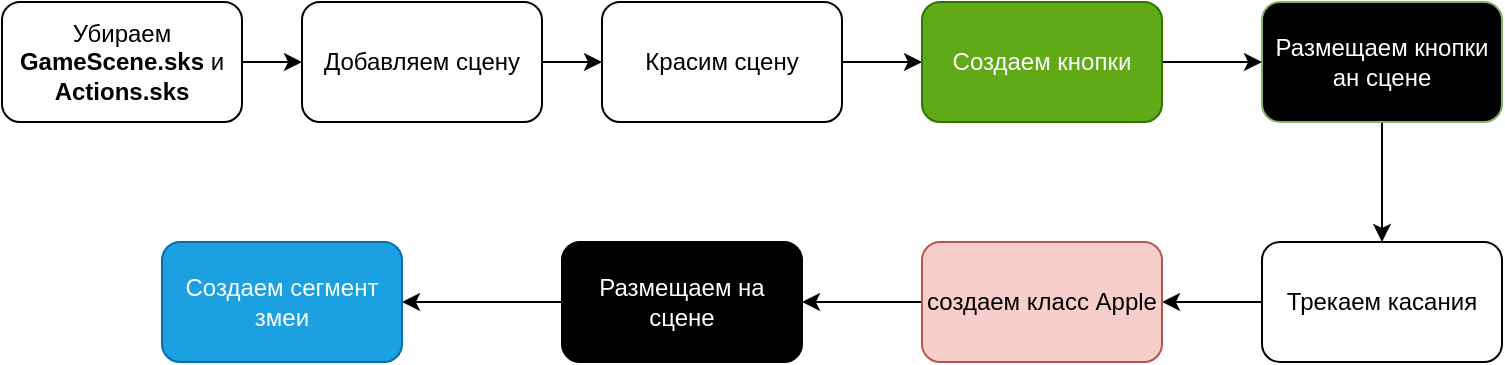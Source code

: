 <mxfile version="13.5.9" type="github">
  <diagram id="rtUFhnHfVkmdgCKiVbLg" name="Page-1">
    <mxGraphModel dx="980" dy="667" grid="1" gridSize="10" guides="1" tooltips="1" connect="1" arrows="1" fold="1" page="1" pageScale="1" pageWidth="827" pageHeight="1169" math="0" shadow="0">
      <root>
        <mxCell id="0" />
        <mxCell id="1" parent="0" />
        <mxCell id="FlKFB4eoCFlWuuvvBIy5-4" value="" style="edgeStyle=orthogonalEdgeStyle;rounded=0;orthogonalLoop=1;jettySize=auto;html=1;" edge="1" parent="1" source="FlKFB4eoCFlWuuvvBIy5-1" target="FlKFB4eoCFlWuuvvBIy5-3">
          <mxGeometry relative="1" as="geometry" />
        </mxCell>
        <mxCell id="FlKFB4eoCFlWuuvvBIy5-1" value="Убираем &lt;span style=&quot;font-weight: 600&quot;&gt;GameScene.sks&lt;/span&gt; и &lt;span style=&quot;font-weight: 600&quot;&gt;Actions.sks&lt;/span&gt;" style="rounded=1;whiteSpace=wrap;html=1;" vertex="1" parent="1">
          <mxGeometry x="40" y="40" width="120" height="60" as="geometry" />
        </mxCell>
        <mxCell id="FlKFB4eoCFlWuuvvBIy5-6" value="" style="edgeStyle=orthogonalEdgeStyle;rounded=0;orthogonalLoop=1;jettySize=auto;html=1;" edge="1" parent="1" source="FlKFB4eoCFlWuuvvBIy5-3" target="FlKFB4eoCFlWuuvvBIy5-5">
          <mxGeometry relative="1" as="geometry" />
        </mxCell>
        <mxCell id="FlKFB4eoCFlWuuvvBIy5-3" value="Добавляем сцену" style="whiteSpace=wrap;html=1;rounded=1;" vertex="1" parent="1">
          <mxGeometry x="190" y="40" width="120" height="60" as="geometry" />
        </mxCell>
        <mxCell id="FlKFB4eoCFlWuuvvBIy5-16" value="" style="edgeStyle=orthogonalEdgeStyle;rounded=0;orthogonalLoop=1;jettySize=auto;html=1;fontColor=#FFFFFF;" edge="1" parent="1" source="FlKFB4eoCFlWuuvvBIy5-5" target="FlKFB4eoCFlWuuvvBIy5-15">
          <mxGeometry relative="1" as="geometry" />
        </mxCell>
        <mxCell id="FlKFB4eoCFlWuuvvBIy5-5" value="Красим сцену" style="whiteSpace=wrap;html=1;rounded=1;" vertex="1" parent="1">
          <mxGeometry x="340" y="40" width="120" height="60" as="geometry" />
        </mxCell>
        <mxCell id="FlKFB4eoCFlWuuvvBIy5-10" value="" style="edgeStyle=orthogonalEdgeStyle;rounded=0;orthogonalLoop=1;jettySize=auto;html=1;" edge="1" parent="1" source="FlKFB4eoCFlWuuvvBIy5-7" target="FlKFB4eoCFlWuuvvBIy5-9">
          <mxGeometry relative="1" as="geometry" />
        </mxCell>
        <mxCell id="FlKFB4eoCFlWuuvvBIy5-7" value="Размещаем кнопки ан сцене" style="whiteSpace=wrap;html=1;rounded=1;strokeColor=#82b366;fontColor=#FFFFFF;fillColor=#000000;" vertex="1" parent="1">
          <mxGeometry x="670" y="40" width="120" height="60" as="geometry" />
        </mxCell>
        <mxCell id="FlKFB4eoCFlWuuvvBIy5-12" value="" style="edgeStyle=orthogonalEdgeStyle;rounded=0;orthogonalLoop=1;jettySize=auto;html=1;" edge="1" parent="1" source="FlKFB4eoCFlWuuvvBIy5-9" target="FlKFB4eoCFlWuuvvBIy5-11">
          <mxGeometry relative="1" as="geometry" />
        </mxCell>
        <mxCell id="FlKFB4eoCFlWuuvvBIy5-9" value="Трекаем касания" style="whiteSpace=wrap;html=1;rounded=1;" vertex="1" parent="1">
          <mxGeometry x="670" y="160" width="120" height="60" as="geometry" />
        </mxCell>
        <mxCell id="FlKFB4eoCFlWuuvvBIy5-14" value="" style="edgeStyle=orthogonalEdgeStyle;rounded=0;orthogonalLoop=1;jettySize=auto;html=1;" edge="1" parent="1" source="FlKFB4eoCFlWuuvvBIy5-11" target="FlKFB4eoCFlWuuvvBIy5-13">
          <mxGeometry relative="1" as="geometry" />
        </mxCell>
        <mxCell id="FlKFB4eoCFlWuuvvBIy5-11" value="создаем класс Apple" style="whiteSpace=wrap;html=1;rounded=1;fillColor=#f8cecc;strokeColor=#b85450;" vertex="1" parent="1">
          <mxGeometry x="500" y="160" width="120" height="60" as="geometry" />
        </mxCell>
        <mxCell id="FlKFB4eoCFlWuuvvBIy5-19" value="" style="edgeStyle=orthogonalEdgeStyle;rounded=0;orthogonalLoop=1;jettySize=auto;html=1;fontColor=#FFFFFF;" edge="1" parent="1" source="FlKFB4eoCFlWuuvvBIy5-13" target="FlKFB4eoCFlWuuvvBIy5-18">
          <mxGeometry relative="1" as="geometry" />
        </mxCell>
        <mxCell id="FlKFB4eoCFlWuuvvBIy5-13" value="Размещаем на сцене" style="whiteSpace=wrap;html=1;rounded=1;fillColor=#000000;fontColor=#FFFFFF;" vertex="1" parent="1">
          <mxGeometry x="320" y="160" width="120" height="60" as="geometry" />
        </mxCell>
        <mxCell id="FlKFB4eoCFlWuuvvBIy5-17" style="edgeStyle=orthogonalEdgeStyle;rounded=0;orthogonalLoop=1;jettySize=auto;html=1;fontColor=#FFFFFF;" edge="1" parent="1" source="FlKFB4eoCFlWuuvvBIy5-15" target="FlKFB4eoCFlWuuvvBIy5-7">
          <mxGeometry relative="1" as="geometry" />
        </mxCell>
        <mxCell id="FlKFB4eoCFlWuuvvBIy5-15" value="Создаем кнопки" style="whiteSpace=wrap;html=1;rounded=1;fillColor=#60a917;strokeColor=#2D7600;fontColor=#ffffff;" vertex="1" parent="1">
          <mxGeometry x="500" y="40" width="120" height="60" as="geometry" />
        </mxCell>
        <mxCell id="FlKFB4eoCFlWuuvvBIy5-18" value="Создаем сегмент змеи" style="whiteSpace=wrap;html=1;rounded=1;fontColor=#ffffff;fillColor=#1ba1e2;strokeColor=#006EAF;" vertex="1" parent="1">
          <mxGeometry x="120" y="160" width="120" height="60" as="geometry" />
        </mxCell>
      </root>
    </mxGraphModel>
  </diagram>
</mxfile>
